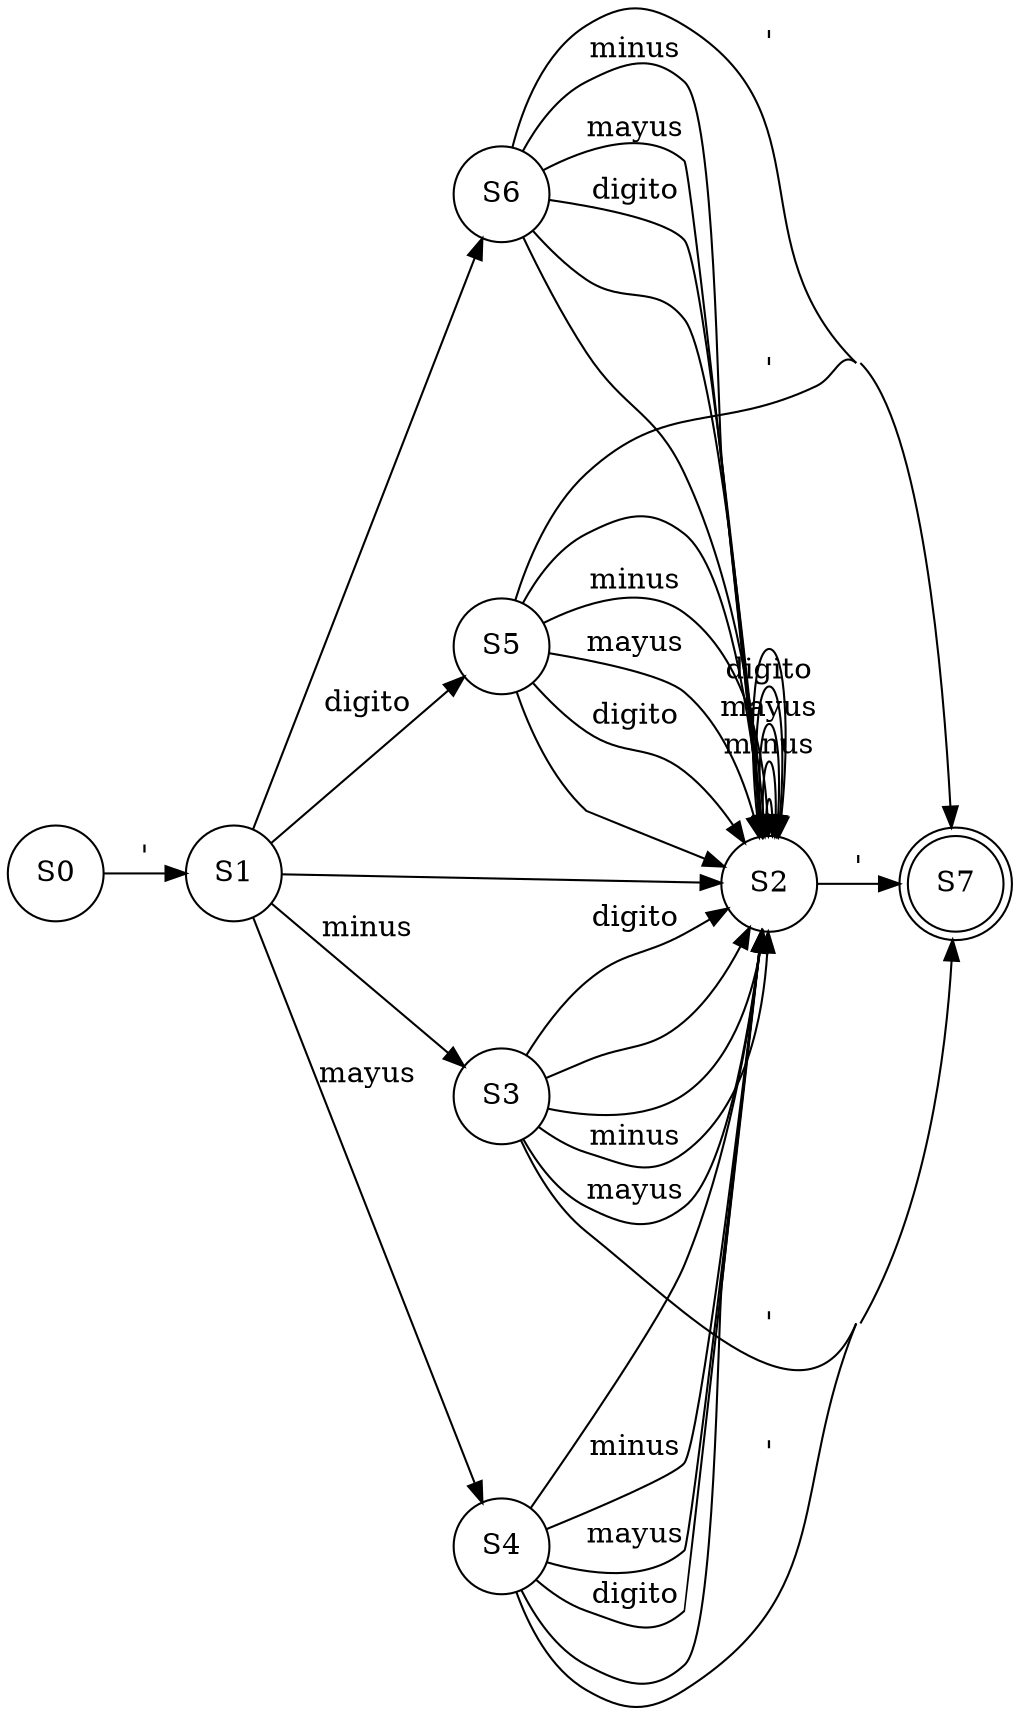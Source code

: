 digraph G{
rankdir=LR
node[shape=circle]
concentrate=true
nodoS0[label="S0"];

nodoS1[label="S1"];

nodoS0->nodoS1[label="\'"];

nodoS1[label="S1"];

nodoS2[label="S2"];

nodoS1->nodoS2[label="\n"];

nodoS3[label="S3"];

nodoS1->nodoS3[label="minus"];

nodoS4[label="S4"];

nodoS1->nodoS4[label="mayus"];

nodoS5[label="S5"];

nodoS1->nodoS5[label="digito"];

nodoS6[label="S6"];

nodoS1->nodoS6[label=" "];

nodoS2[label="S2"];

nodoS2[label="S2"];

nodoS2->nodoS2[label="\n"];

nodoS2[label="S2"];

nodoS2->nodoS2[label="minus"];

nodoS2[label="S2"];

nodoS2->nodoS2[label="mayus"];

nodoS2[label="S2"];

nodoS2->nodoS2[label="digito"];

nodoS2[label="S2"];

nodoS2->nodoS2[label=" "];

nodoS7[label="S7"];

nodoS2->nodoS7[label="\'"];

nodoS3[label="S3"];

nodoS2[label="S2"];

nodoS3->nodoS2[label="\n"];

nodoS2[label="S2"];

nodoS3->nodoS2[label="minus"];

nodoS2[label="S2"];

nodoS3->nodoS2[label="mayus"];

nodoS2[label="S2"];

nodoS3->nodoS2[label="digito"];

nodoS2[label="S2"];

nodoS3->nodoS2[label=" "];

nodoS7[label="S7"];

nodoS3->nodoS7[label="\'"];

nodoS4[label="S4"];

nodoS2[label="S2"];

nodoS4->nodoS2[label="\n"];

nodoS2[label="S2"];

nodoS4->nodoS2[label="minus"];

nodoS2[label="S2"];

nodoS4->nodoS2[label="mayus"];

nodoS2[label="S2"];

nodoS4->nodoS2[label="digito"];

nodoS2[label="S2"];

nodoS4->nodoS2[label=" "];

nodoS7[label="S7"];

nodoS4->nodoS7[label="\'"];

nodoS5[label="S5"];

nodoS2[label="S2"];

nodoS5->nodoS2[label="\n"];

nodoS2[label="S2"];

nodoS5->nodoS2[label="minus"];

nodoS2[label="S2"];

nodoS5->nodoS2[label="mayus"];

nodoS2[label="S2"];

nodoS5->nodoS2[label="digito"];

nodoS2[label="S2"];

nodoS5->nodoS2[label=" "];

nodoS7[label="S7"];

nodoS5->nodoS7[label="\'"];

nodoS6[label="S6"];

nodoS2[label="S2"];

nodoS6->nodoS2[label="\n"];

nodoS2[label="S2"];

nodoS6->nodoS2[label="minus"];

nodoS2[label="S2"];

nodoS6->nodoS2[label="mayus"];

nodoS2[label="S2"];

nodoS6->nodoS2[label="digito"];

nodoS2[label="S2"];

nodoS6->nodoS2[label=" "];

nodoS7[label="S7"];

nodoS6->nodoS7[label="\'"];

nodoS7[label="S7"][shape=doublecircle];

}
